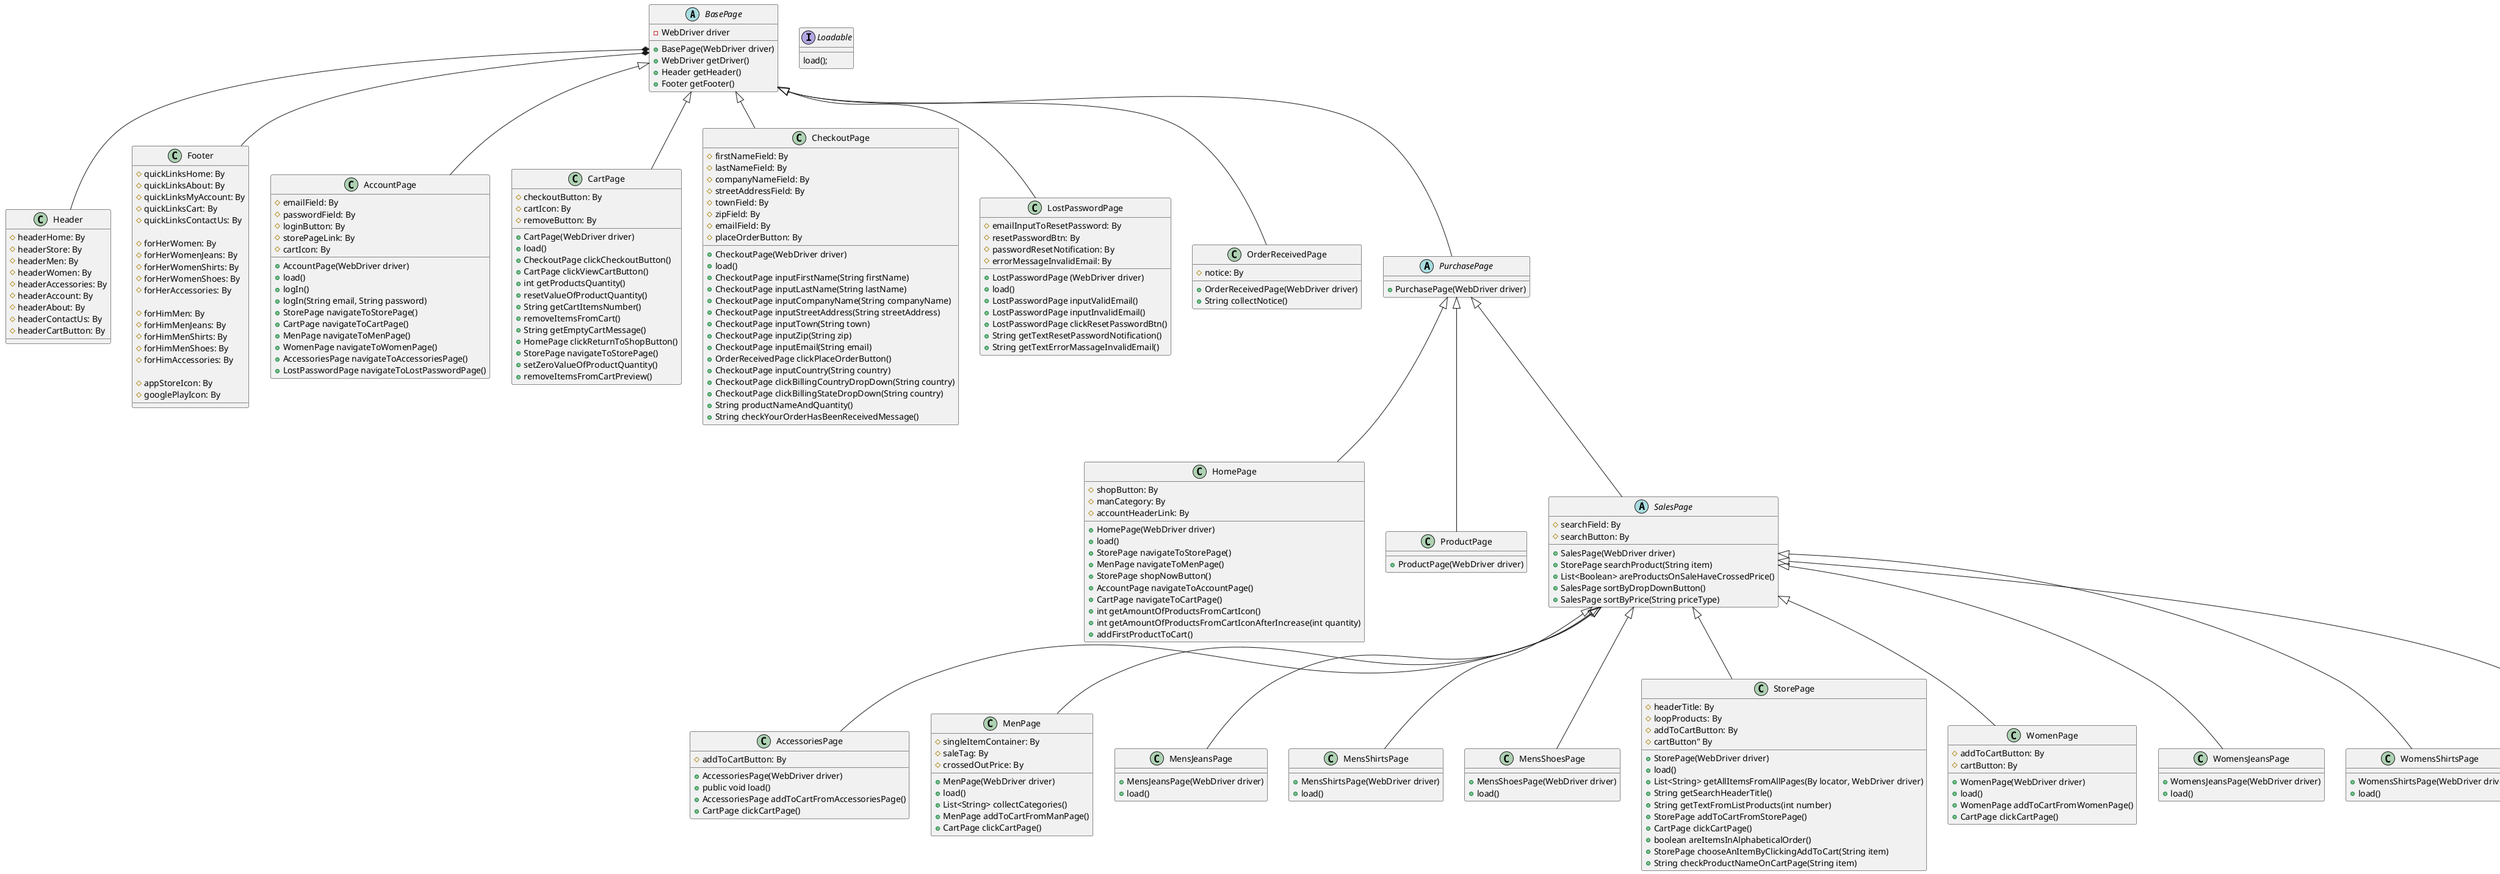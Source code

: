 @startuml
'https://plantuml.com/class-diagram

'hide fields

abstract class BasePage {
- WebDriver driver
+ BasePage(WebDriver driver)
+ WebDriver getDriver()
+ Header getHeader()
+ Footer getFooter()
}

class Header {
# headerHome: By
# headerStore: By
# headerMen: By
# headerWomen: By
# headerAccessories: By
# headerAccount: By
# headerAbout: By
# headerContactUs: By
# headerCartButton: By
}

class Footer {
# quickLinksHome: By
# quickLinksAbout: By
# quickLinksMyAccount: By
# quickLinksCart: By
# quickLinksContactUs: By

# forHerWomen: By
# forHerWomenJeans: By
# forHerWomenShirts: By
# forHerWomenShoes: By
# forHerAccessories: By

# forHimMen: By
# forHimMenJeans: By
# forHimMenShirts: By
# forHimMenShoes: By
# forHimAccessories: By

# appStoreIcon: By
# googlePlayIcon: By
}

class AccessoriesPage{
# addToCartButton: By
+ AccessoriesPage(WebDriver driver)
+ public void load()
+ AccessoriesPage addToCartFromAccessoriesPage()
+ CartPage clickCartPage()
}

class AccountPage {
# emailField: By
# passwordField: By
# loginButton: By
# storePageLink: By
# cartIcon: By
+ AccountPage(WebDriver driver)
+ load()
+ logIn()
+ logIn(String email, String password)
+ StorePage navigateToStorePage()
+ CartPage navigateToCartPage()
+ MenPage navigateToMenPage()
+ WomenPage navigateToWomenPage()
+ AccessoriesPage navigateToAccessoriesPage()
+ LostPasswordPage navigateToLostPasswordPage()
}

class CartPage {
# checkoutButton: By
# cartIcon: By
# removeButton: By
+ CartPage(WebDriver driver)
+ load()
+ CheckoutPage clickCheckoutButton()
+ CartPage clickViewCartButton()
+ int getProductsQuantity()
+ resetValueOfProductQuantity()
+ String getCartItemsNumber()
+ removeItemsFromCart()
+ String getEmptyCartMessage()
+ HomePage clickReturnToShopButton()
+ StorePage navigateToStorePage()
+ setZeroValueOfProductQuantity()
+ removeItemsFromCartPreview()
}

class CheckoutPage{
# firstNameField: By
# lastNameField: By
# companyNameField: By
# streetAddressField: By
# townField: By
# zipField: By
# emailField: By
# placeOrderButton: By
+ CheckoutPage(WebDriver driver)
+ load()
+ CheckoutPage inputFirstName(String firstName)
+ CheckoutPage inputLastName(String lastName)
+ CheckoutPage inputCompanyName(String companyName)
+ CheckoutPage inputStreetAddress(String streetAddress)
+ CheckoutPage inputTown(String town)
+ CheckoutPage inputZip(String zip)
+ CheckoutPage inputEmail(String email)
+ OrderReceivedPage clickPlaceOrderButton()
+ CheckoutPage inputCountry(String country)
+ CheckoutPage clickBillingCountryDropDown(String country)
+ CheckoutPage clickBillingStateDropDown(String country)
+ String productNameAndQuantity()
+ String checkYourOrderHasBeenReceivedMessage()
}

class HomePage{
# shopButton: By
# manCategory: By
# accountHeaderLink: By

+ HomePage(WebDriver driver)
+ load()
+ StorePage navigateToStorePage()
+ MenPage navigateToMenPage()
+ StorePage shopNowButton()
+ AccountPage navigateToAccountPage()
+ CartPage navigateToCartPage()
+ int getAmountOfProductsFromCartIcon()
+ int getAmountOfProductsFromCartIconAfterIncrease(int quantity)
+ addFirstProductToCart()
}
class LostPasswordPage {
# emailInputToResetPassword: By
# resetPasswordBtn: By
# passwordResetNotification: By
# errorMessageInvalidEmail: By
+ LostPasswordPage (WebDriver driver)
+ load()
+ LostPasswordPage inputValidEmail()
+ LostPasswordPage inputInvalidEmail()
+ LostPasswordPage clickResetPasswordBtn()
+ String getTextResetPasswordNotification()
+ String getTextErrorMassageInvalidEmail()
}

class MenPage{
# singleItemContainer: By
# saleTag: By
# crossedOutPrice: By

+ MenPage(WebDriver driver)
+ load()
'+ List<Boolean> areProductsOnSaleHaveCrossedPrice()
+ List<String> collectCategories()
+ MenPage addToCartFromManPage()
+ CartPage clickCartPage()

}

class MensJeansPage{
+ MensJeansPage(WebDriver driver)
+ load()
}

class MensShirtsPage{
+ MensShirtsPage(WebDriver driver)
+ load()
}

class MensShoesPage{
+ MensShoesPage(WebDriver driver)
+ load()
}

class OrderReceivedPage {
# notice: By

+ OrderReceivedPage(WebDriver driver)
+ String collectNotice()

}

class ProductPage{
+ ProductPage(WebDriver driver)
}

abstract class PurchasePage{
+ PurchasePage(WebDriver driver)
}

abstract class SalesPage{
# searchField: By
# searchButton: By

+ SalesPage(WebDriver driver)
+ StorePage searchProduct(String item)
+ List<Boolean> areProductsOnSaleHaveCrossedPrice()
+ SalesPage sortByDropDownButton()
+ SalesPage sortByPrice(String priceType)
}

class StorePage{
# headerTitle: By
# loopProducts: By
# addToCartButton: By
# cartButton" By

+ StorePage(WebDriver driver)
+ load()
+ List<String> getAllItemsFromAllPages(By locator, WebDriver driver)
+ String getSearchHeaderTitle()
+ String getTextFromListProducts(int number)
+ StorePage addToCartFromStorePage()
+ CartPage clickCartPage()
+ boolean areItemsInAlphabeticalOrder()
+ StorePage chooseAnItemByClickingAddToCart(String item)
+ String checkProductNameOnCartPage(String item)
}

class WomenPage{
# addToCartButton: By
# cartButton: By

+ WomenPage(WebDriver driver)
+ load()
+ WomenPage addToCartFromWomenPage()
+ CartPage clickCartPage()
}

class WomensJeansPage{
+ WomensJeansPage(WebDriver driver)
+ load()
}

class WomensShirtsPage{
+ WomensShirtsPage(WebDriver driver)
+ load()
}

class WomensShoesPage{
+ WomensShoesPage(WebDriver driver)
+ load()
}

interface Loadable {
 load();
}

BasePage <|-- AccountPage
BasePage <|-- CartPage
BasePage <|-- CheckoutPage
BasePage <|-- OrderReceivedPage
BasePage <|-- PurchasePage
BasePage <|-- LostPasswordPage
BasePage *-- Header
BasePage *-- Footer

PurchasePage <|-- HomePage
PurchasePage <|-- ProductPage
PurchasePage <|-- SalesPage

SalesPage <|-- MenPage
SalesPage <|-- WomenPage
SalesPage <|-- StorePage
SalesPage <|-- AccessoriesPage

SalesPage <|-- MensJeansPage
SalesPage <|-- MensShirtsPage
SalesPage <|-- MensShoesPage

SalesPage <|-- WomensJeansPage
SalesPage <|-- WomensShirtsPage
SalesPage <|-- WomensShoesPage

@enduml